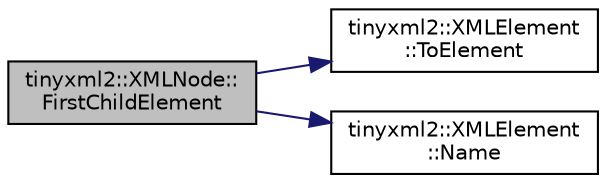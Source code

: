 digraph "tinyxml2::XMLNode::FirstChildElement"
{
  edge [fontname="Helvetica",fontsize="10",labelfontname="Helvetica",labelfontsize="10"];
  node [fontname="Helvetica",fontsize="10",shape=record];
  rankdir="LR";
  Node1 [label="tinyxml2::XMLNode::\lFirstChildElement",height=0.2,width=0.4,color="black", fillcolor="grey75", style="filled", fontcolor="black"];
  Node1 -> Node2 [color="midnightblue",fontsize="10",style="solid",fontname="Helvetica"];
  Node2 [label="tinyxml2::XMLElement\l::ToElement",height=0.2,width=0.4,color="black", fillcolor="white", style="filled",URL="$classtinyxml2_1_1_x_m_l_element.html#ad9ff5c2dbc15df36cf664ce1b0ea0a5d",tooltip="Safely cast to an Element, or null. "];
  Node1 -> Node3 [color="midnightblue",fontsize="10",style="solid",fontname="Helvetica"];
  Node3 [label="tinyxml2::XMLElement\l::Name",height=0.2,width=0.4,color="black", fillcolor="white", style="filled",URL="$classtinyxml2_1_1_x_m_l_element.html#a8bff355472bce2c60d4b50a212bf7f5f",tooltip="Get the name of an element (which is the Value() of the node.) "];
}
